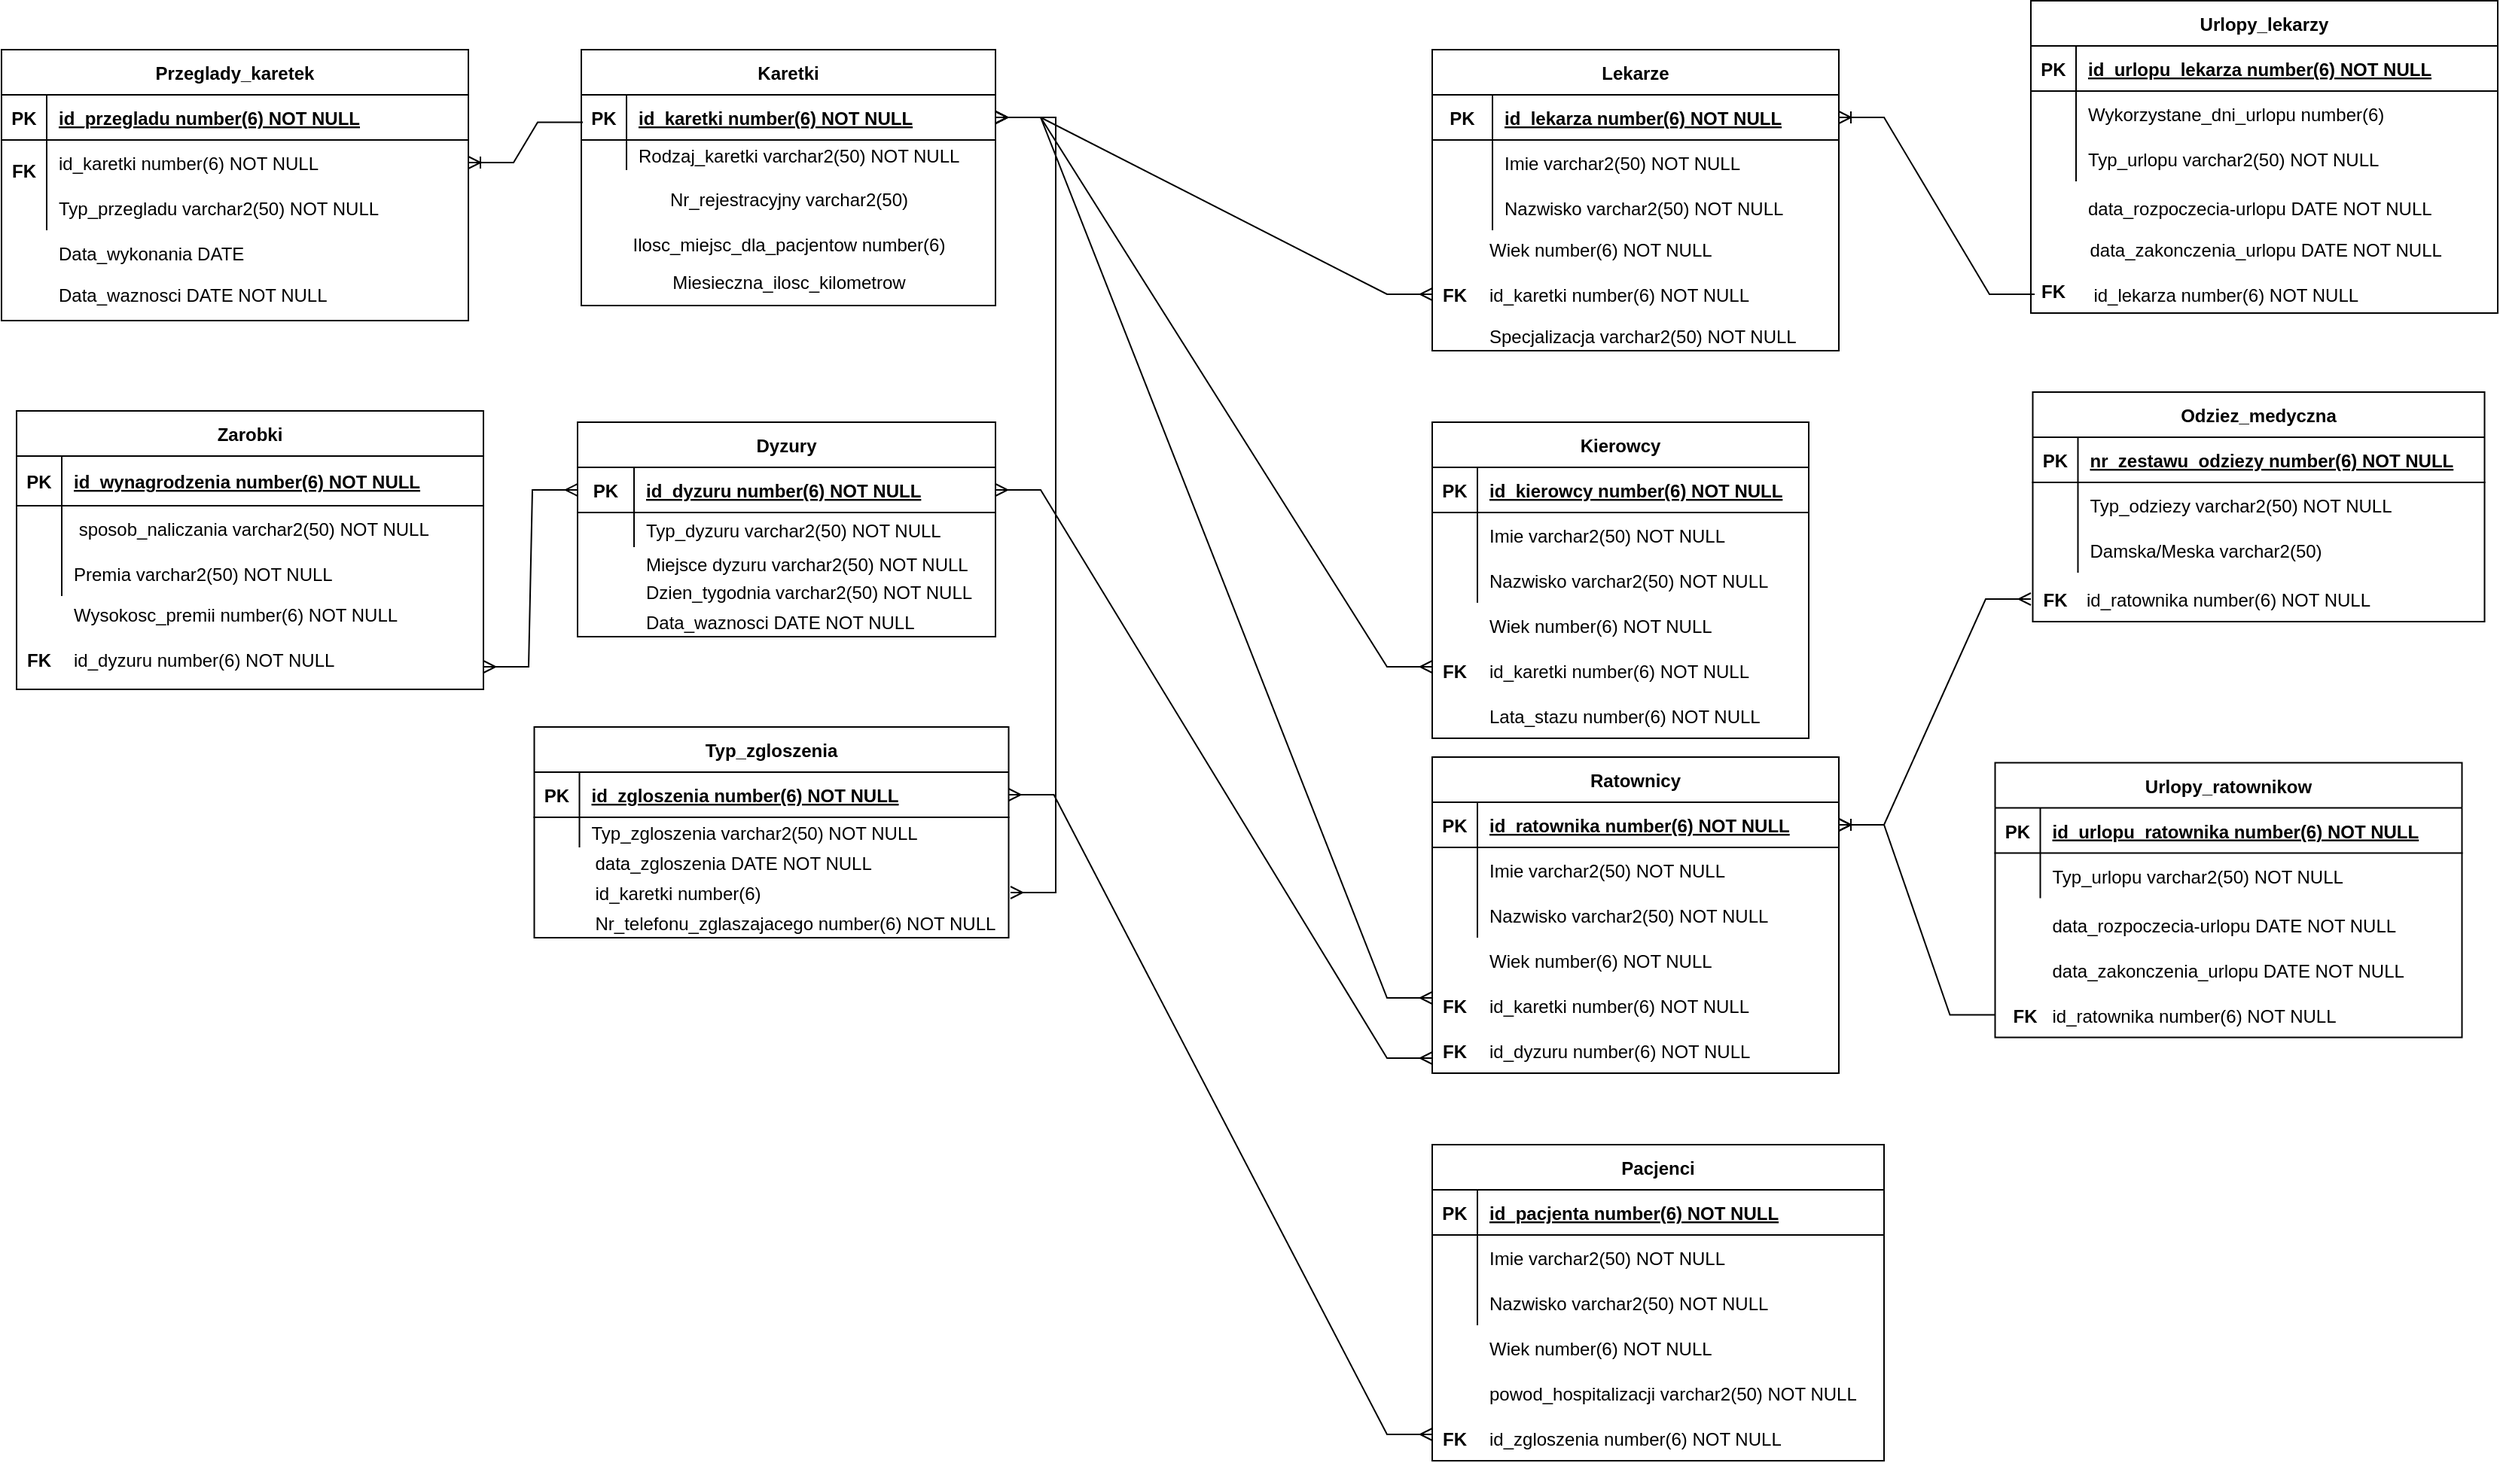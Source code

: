 <mxfile version="16.2.4" type="device"><diagram id="R2lEEEUBdFMjLlhIrx00" name="Page-1"><mxGraphModel dx="2676" dy="699" grid="1" gridSize="10" guides="1" tooltips="1" connect="1" arrows="1" fold="1" page="1" pageScale="1" pageWidth="850" pageHeight="1100" math="0" shadow="0" extFonts="Permanent Marker^https://fonts.googleapis.com/css?family=Permanent+Marker"><root><mxCell id="0"/><mxCell id="1" parent="0"/><mxCell id="C-vyLk0tnHw3VtMMgP7b-2" value="Lekarze" style="shape=table;startSize=30;container=1;collapsible=1;childLayout=tableLayout;fixedRows=1;rowLines=0;fontStyle=1;align=center;resizeLast=1;" parent="1" vertex="1"><mxGeometry x="140" y="40" width="270" height="200" as="geometry"/></mxCell><mxCell id="C-vyLk0tnHw3VtMMgP7b-3" value="" style="shape=partialRectangle;collapsible=0;dropTarget=0;pointerEvents=0;fillColor=none;points=[[0,0.5],[1,0.5]];portConstraint=eastwest;top=0;left=0;right=0;bottom=1;" parent="C-vyLk0tnHw3VtMMgP7b-2" vertex="1"><mxGeometry y="30" width="270" height="30" as="geometry"/></mxCell><mxCell id="C-vyLk0tnHw3VtMMgP7b-4" value="PK" style="shape=partialRectangle;overflow=hidden;connectable=0;fillColor=none;top=0;left=0;bottom=0;right=0;fontStyle=1;" parent="C-vyLk0tnHw3VtMMgP7b-3" vertex="1"><mxGeometry width="40" height="30" as="geometry"><mxRectangle width="40" height="30" as="alternateBounds"/></mxGeometry></mxCell><mxCell id="C-vyLk0tnHw3VtMMgP7b-5" value="id_lekarza number(6) NOT NULL" style="shape=partialRectangle;overflow=hidden;connectable=0;fillColor=none;top=0;left=0;bottom=0;right=0;align=left;spacingLeft=6;fontStyle=5;" parent="C-vyLk0tnHw3VtMMgP7b-3" vertex="1"><mxGeometry x="40" width="230" height="30" as="geometry"><mxRectangle width="230" height="30" as="alternateBounds"/></mxGeometry></mxCell><mxCell id="C-vyLk0tnHw3VtMMgP7b-6" value="" style="shape=partialRectangle;collapsible=0;dropTarget=0;pointerEvents=0;fillColor=none;points=[[0,0.5],[1,0.5]];portConstraint=eastwest;top=0;left=0;right=0;bottom=0;" parent="C-vyLk0tnHw3VtMMgP7b-2" vertex="1"><mxGeometry y="60" width="270" height="30" as="geometry"/></mxCell><mxCell id="C-vyLk0tnHw3VtMMgP7b-7" value="" style="shape=partialRectangle;overflow=hidden;connectable=0;fillColor=none;top=0;left=0;bottom=0;right=0;" parent="C-vyLk0tnHw3VtMMgP7b-6" vertex="1"><mxGeometry width="40" height="30" as="geometry"><mxRectangle width="40" height="30" as="alternateBounds"/></mxGeometry></mxCell><mxCell id="C-vyLk0tnHw3VtMMgP7b-8" value="Imie varchar2(50) NOT NULL" style="shape=partialRectangle;overflow=hidden;connectable=0;fillColor=none;top=0;left=0;bottom=0;right=0;align=left;spacingLeft=6;" parent="C-vyLk0tnHw3VtMMgP7b-6" vertex="1"><mxGeometry x="40" width="230" height="30" as="geometry"><mxRectangle width="230" height="30" as="alternateBounds"/></mxGeometry></mxCell><mxCell id="C-vyLk0tnHw3VtMMgP7b-9" value="" style="shape=partialRectangle;collapsible=0;dropTarget=0;pointerEvents=0;fillColor=none;points=[[0,0.5],[1,0.5]];portConstraint=eastwest;top=0;left=0;right=0;bottom=0;" parent="C-vyLk0tnHw3VtMMgP7b-2" vertex="1"><mxGeometry y="90" width="270" height="30" as="geometry"/></mxCell><mxCell id="C-vyLk0tnHw3VtMMgP7b-10" value="" style="shape=partialRectangle;overflow=hidden;connectable=0;fillColor=none;top=0;left=0;bottom=0;right=0;" parent="C-vyLk0tnHw3VtMMgP7b-9" vertex="1"><mxGeometry width="40" height="30" as="geometry"><mxRectangle width="40" height="30" as="alternateBounds"/></mxGeometry></mxCell><mxCell id="C-vyLk0tnHw3VtMMgP7b-11" value="Nazwisko varchar2(50) NOT NULL" style="shape=partialRectangle;overflow=hidden;connectable=0;fillColor=none;top=0;left=0;bottom=0;right=0;align=left;spacingLeft=6;" parent="C-vyLk0tnHw3VtMMgP7b-9" vertex="1"><mxGeometry x="40" width="230" height="30" as="geometry"><mxRectangle width="230" height="30" as="alternateBounds"/></mxGeometry></mxCell><mxCell id="C-vyLk0tnHw3VtMMgP7b-13" value="Kierowcy" style="shape=table;startSize=30;container=1;collapsible=1;childLayout=tableLayout;fixedRows=1;rowLines=0;fontStyle=1;align=center;resizeLast=1;" parent="1" vertex="1"><mxGeometry x="140" y="287.5" width="250" height="210" as="geometry"/></mxCell><mxCell id="C-vyLk0tnHw3VtMMgP7b-14" value="" style="shape=partialRectangle;collapsible=0;dropTarget=0;pointerEvents=0;fillColor=none;points=[[0,0.5],[1,0.5]];portConstraint=eastwest;top=0;left=0;right=0;bottom=1;" parent="C-vyLk0tnHw3VtMMgP7b-13" vertex="1"><mxGeometry y="30" width="250" height="30" as="geometry"/></mxCell><mxCell id="C-vyLk0tnHw3VtMMgP7b-15" value="PK" style="shape=partialRectangle;overflow=hidden;connectable=0;fillColor=none;top=0;left=0;bottom=0;right=0;fontStyle=1;" parent="C-vyLk0tnHw3VtMMgP7b-14" vertex="1"><mxGeometry width="30" height="30" as="geometry"><mxRectangle width="30" height="30" as="alternateBounds"/></mxGeometry></mxCell><mxCell id="C-vyLk0tnHw3VtMMgP7b-16" value="id_kierowcy number(6) NOT NULL" style="shape=partialRectangle;overflow=hidden;connectable=0;fillColor=none;top=0;left=0;bottom=0;right=0;align=left;spacingLeft=6;fontStyle=5;" parent="C-vyLk0tnHw3VtMMgP7b-14" vertex="1"><mxGeometry x="30" width="220" height="30" as="geometry"><mxRectangle width="220" height="30" as="alternateBounds"/></mxGeometry></mxCell><mxCell id="C-vyLk0tnHw3VtMMgP7b-17" value="" style="shape=partialRectangle;collapsible=0;dropTarget=0;pointerEvents=0;fillColor=none;points=[[0,0.5],[1,0.5]];portConstraint=eastwest;top=0;left=0;right=0;bottom=0;" parent="C-vyLk0tnHw3VtMMgP7b-13" vertex="1"><mxGeometry y="60" width="250" height="30" as="geometry"/></mxCell><mxCell id="C-vyLk0tnHw3VtMMgP7b-18" value="" style="shape=partialRectangle;overflow=hidden;connectable=0;fillColor=none;top=0;left=0;bottom=0;right=0;" parent="C-vyLk0tnHw3VtMMgP7b-17" vertex="1"><mxGeometry width="30" height="30" as="geometry"><mxRectangle width="30" height="30" as="alternateBounds"/></mxGeometry></mxCell><mxCell id="C-vyLk0tnHw3VtMMgP7b-19" value="Imie varchar2(50) NOT NULL" style="shape=partialRectangle;overflow=hidden;connectable=0;fillColor=none;top=0;left=0;bottom=0;right=0;align=left;spacingLeft=6;" parent="C-vyLk0tnHw3VtMMgP7b-17" vertex="1"><mxGeometry x="30" width="220" height="30" as="geometry"><mxRectangle width="220" height="30" as="alternateBounds"/></mxGeometry></mxCell><mxCell id="C-vyLk0tnHw3VtMMgP7b-20" value="" style="shape=partialRectangle;collapsible=0;dropTarget=0;pointerEvents=0;fillColor=none;points=[[0,0.5],[1,0.5]];portConstraint=eastwest;top=0;left=0;right=0;bottom=0;" parent="C-vyLk0tnHw3VtMMgP7b-13" vertex="1"><mxGeometry y="90" width="250" height="30" as="geometry"/></mxCell><mxCell id="C-vyLk0tnHw3VtMMgP7b-21" value="" style="shape=partialRectangle;overflow=hidden;connectable=0;fillColor=none;top=0;left=0;bottom=0;right=0;" parent="C-vyLk0tnHw3VtMMgP7b-20" vertex="1"><mxGeometry width="30" height="30" as="geometry"><mxRectangle width="30" height="30" as="alternateBounds"/></mxGeometry></mxCell><mxCell id="C-vyLk0tnHw3VtMMgP7b-22" value="Nazwisko varchar2(50) NOT NULL" style="shape=partialRectangle;overflow=hidden;connectable=0;fillColor=none;top=0;left=0;bottom=0;right=0;align=left;spacingLeft=6;" parent="C-vyLk0tnHw3VtMMgP7b-20" vertex="1"><mxGeometry x="30" width="220" height="30" as="geometry"><mxRectangle width="220" height="30" as="alternateBounds"/></mxGeometry></mxCell><mxCell id="C-vyLk0tnHw3VtMMgP7b-23" value="Karetki" style="shape=table;startSize=30;container=1;collapsible=1;childLayout=tableLayout;fixedRows=1;rowLines=0;fontStyle=1;align=center;resizeLast=1;" parent="1" vertex="1"><mxGeometry x="-425" y="40" width="275" height="170" as="geometry"/></mxCell><mxCell id="C-vyLk0tnHw3VtMMgP7b-24" value="" style="shape=partialRectangle;collapsible=0;dropTarget=0;pointerEvents=0;fillColor=none;points=[[0,0.5],[1,0.5]];portConstraint=eastwest;top=0;left=0;right=0;bottom=1;" parent="C-vyLk0tnHw3VtMMgP7b-23" vertex="1"><mxGeometry y="30" width="275" height="30" as="geometry"/></mxCell><mxCell id="C-vyLk0tnHw3VtMMgP7b-25" value="PK" style="shape=partialRectangle;overflow=hidden;connectable=0;fillColor=none;top=0;left=0;bottom=0;right=0;fontStyle=1;" parent="C-vyLk0tnHw3VtMMgP7b-24" vertex="1"><mxGeometry width="30" height="30" as="geometry"><mxRectangle width="30" height="30" as="alternateBounds"/></mxGeometry></mxCell><mxCell id="C-vyLk0tnHw3VtMMgP7b-26" value="id_karetki number(6) NOT NULL" style="shape=partialRectangle;overflow=hidden;connectable=0;fillColor=none;top=0;left=0;bottom=0;right=0;align=left;spacingLeft=6;fontStyle=5;" parent="C-vyLk0tnHw3VtMMgP7b-24" vertex="1"><mxGeometry x="30" width="245" height="30" as="geometry"><mxRectangle width="245" height="30" as="alternateBounds"/></mxGeometry></mxCell><mxCell id="C-vyLk0tnHw3VtMMgP7b-27" value="" style="shape=partialRectangle;collapsible=0;dropTarget=0;pointerEvents=0;fillColor=none;points=[[0,0.5],[1,0.5]];portConstraint=eastwest;top=0;left=0;right=0;bottom=0;" parent="C-vyLk0tnHw3VtMMgP7b-23" vertex="1"><mxGeometry y="60" width="275" height="20" as="geometry"/></mxCell><mxCell id="C-vyLk0tnHw3VtMMgP7b-28" value="" style="shape=partialRectangle;overflow=hidden;connectable=0;fillColor=none;top=0;left=0;bottom=0;right=0;" parent="C-vyLk0tnHw3VtMMgP7b-27" vertex="1"><mxGeometry width="30" height="20" as="geometry"><mxRectangle width="30" height="20" as="alternateBounds"/></mxGeometry></mxCell><mxCell id="C-vyLk0tnHw3VtMMgP7b-29" value="Rodzaj_karetki varchar2(50) NOT NULL" style="shape=partialRectangle;overflow=hidden;connectable=0;fillColor=none;top=0;left=0;bottom=0;right=0;align=left;spacingLeft=6;" parent="C-vyLk0tnHw3VtMMgP7b-27" vertex="1"><mxGeometry x="30" width="245" height="20" as="geometry"><mxRectangle width="245" height="20" as="alternateBounds"/></mxGeometry></mxCell><mxCell id="yH_rLB3N-MEhnnYQz2iZ-4" value="Nr_rejestracyjny varchar2(50)" style="text;html=1;strokeColor=none;fillColor=none;align=center;verticalAlign=middle;whiteSpace=wrap;rounded=0;" parent="1" vertex="1"><mxGeometry x="-412.5" y="125" width="250" height="30" as="geometry"/></mxCell><mxCell id="yH_rLB3N-MEhnnYQz2iZ-5" value="Ilosc_miejsc_dla_pacjentow number(6)" style="text;html=1;strokeColor=none;fillColor=none;align=center;verticalAlign=middle;whiteSpace=wrap;rounded=0;" parent="1" vertex="1"><mxGeometry x="-412.5" y="155" width="250" height="30" as="geometry"/></mxCell><mxCell id="yH_rLB3N-MEhnnYQz2iZ-6" value="Miesieczna_ilosc_kilometrow" style="text;html=1;strokeColor=none;fillColor=none;align=center;verticalAlign=middle;whiteSpace=wrap;rounded=0;" parent="1" vertex="1"><mxGeometry x="-412.5" y="180" width="250" height="30" as="geometry"/></mxCell><mxCell id="yH_rLB3N-MEhnnYQz2iZ-8" value="" style="shape=partialRectangle;collapsible=0;dropTarget=0;pointerEvents=0;fillColor=none;points=[[0,0.5],[1,0.5]];portConstraint=eastwest;top=0;left=0;right=0;bottom=0;" parent="1" vertex="1"><mxGeometry x="140" y="215" width="250" height="30" as="geometry"/></mxCell><mxCell id="yH_rLB3N-MEhnnYQz2iZ-9" value="" style="shape=partialRectangle;overflow=hidden;connectable=0;fillColor=none;top=0;left=0;bottom=0;right=0;" parent="yH_rLB3N-MEhnnYQz2iZ-8" vertex="1"><mxGeometry width="30" height="30" as="geometry"><mxRectangle width="30" height="30" as="alternateBounds"/></mxGeometry></mxCell><mxCell id="yH_rLB3N-MEhnnYQz2iZ-10" value="Specjalizacja varchar2(50) NOT NULL" style="shape=partialRectangle;overflow=hidden;connectable=0;fillColor=none;top=0;left=0;bottom=0;right=0;align=left;spacingLeft=6;" parent="yH_rLB3N-MEhnnYQz2iZ-8" vertex="1"><mxGeometry x="30" width="220" height="30" as="geometry"><mxRectangle width="220" height="30" as="alternateBounds"/></mxGeometry></mxCell><mxCell id="yH_rLB3N-MEhnnYQz2iZ-11" value="" style="shape=partialRectangle;collapsible=0;dropTarget=0;pointerEvents=0;fillColor=none;points=[[0,0.5],[1,0.5]];portConstraint=eastwest;top=0;left=0;right=0;bottom=0;" parent="1" vertex="1"><mxGeometry x="140" y="187.5" width="250" height="30" as="geometry"/></mxCell><mxCell id="yH_rLB3N-MEhnnYQz2iZ-12" value="" style="shape=partialRectangle;overflow=hidden;connectable=0;fillColor=none;top=0;left=0;bottom=0;right=0;" parent="yH_rLB3N-MEhnnYQz2iZ-11" vertex="1"><mxGeometry width="30" height="30" as="geometry"><mxRectangle width="30" height="30" as="alternateBounds"/></mxGeometry></mxCell><mxCell id="yH_rLB3N-MEhnnYQz2iZ-13" value="id_karetki number(6) NOT NULL" style="shape=partialRectangle;overflow=hidden;connectable=0;fillColor=none;top=0;left=0;bottom=0;right=0;align=left;spacingLeft=6;" parent="yH_rLB3N-MEhnnYQz2iZ-11" vertex="1"><mxGeometry x="30" width="220" height="30" as="geometry"><mxRectangle width="220" height="30" as="alternateBounds"/></mxGeometry></mxCell><mxCell id="yH_rLB3N-MEhnnYQz2iZ-14" value="" style="shape=partialRectangle;collapsible=0;dropTarget=0;pointerEvents=0;fillColor=none;points=[[0,0.5],[1,0.5]];portConstraint=eastwest;top=0;left=0;right=0;bottom=0;" parent="1" vertex="1"><mxGeometry x="140" y="157.5" width="250" height="30" as="geometry"/></mxCell><mxCell id="yH_rLB3N-MEhnnYQz2iZ-15" value="" style="shape=partialRectangle;overflow=hidden;connectable=0;fillColor=none;top=0;left=0;bottom=0;right=0;" parent="yH_rLB3N-MEhnnYQz2iZ-14" vertex="1"><mxGeometry width="30" height="30" as="geometry"><mxRectangle width="30" height="30" as="alternateBounds"/></mxGeometry></mxCell><mxCell id="yH_rLB3N-MEhnnYQz2iZ-16" value="Wiek number(6) NOT NULL" style="shape=partialRectangle;overflow=hidden;connectable=0;fillColor=none;top=0;left=0;bottom=0;right=0;align=left;spacingLeft=6;" parent="yH_rLB3N-MEhnnYQz2iZ-14" vertex="1"><mxGeometry x="30" width="220" height="30" as="geometry"><mxRectangle width="220" height="30" as="alternateBounds"/></mxGeometry></mxCell><mxCell id="yH_rLB3N-MEhnnYQz2iZ-20" value="" style="shape=partialRectangle;collapsible=0;dropTarget=0;pointerEvents=0;fillColor=none;points=[[0,0.5],[1,0.5]];portConstraint=eastwest;top=0;left=0;right=0;bottom=0;" parent="1" vertex="1"><mxGeometry x="-425" y="60" width="250" height="30" as="geometry"/></mxCell><mxCell id="yH_rLB3N-MEhnnYQz2iZ-21" value="" style="shape=partialRectangle;overflow=hidden;connectable=0;fillColor=none;top=0;left=0;bottom=0;right=0;" parent="yH_rLB3N-MEhnnYQz2iZ-20" vertex="1"><mxGeometry width="30" height="30" as="geometry"><mxRectangle width="30" height="30" as="alternateBounds"/></mxGeometry></mxCell><mxCell id="yH_rLB3N-MEhnnYQz2iZ-23" value="" style="shape=partialRectangle;collapsible=0;dropTarget=0;pointerEvents=0;fillColor=none;points=[[0,0.5],[1,0.5]];portConstraint=eastwest;top=0;left=0;right=0;bottom=0;" parent="1" vertex="1"><mxGeometry x="-425" y="90" width="250" height="30" as="geometry"/></mxCell><mxCell id="yH_rLB3N-MEhnnYQz2iZ-24" value="" style="shape=partialRectangle;overflow=hidden;connectable=0;fillColor=none;top=0;left=0;bottom=0;right=0;" parent="yH_rLB3N-MEhnnYQz2iZ-23" vertex="1"><mxGeometry width="30" height="30" as="geometry"><mxRectangle width="30" height="30" as="alternateBounds"/></mxGeometry></mxCell><mxCell id="yH_rLB3N-MEhnnYQz2iZ-26" value="" style="shape=partialRectangle;collapsible=0;dropTarget=0;pointerEvents=0;fillColor=none;points=[[0,0.5],[1,0.5]];portConstraint=eastwest;top=0;left=0;right=0;bottom=0;" parent="1" vertex="1"><mxGeometry x="-425" y="120" width="250" height="30" as="geometry"/></mxCell><mxCell id="yH_rLB3N-MEhnnYQz2iZ-27" value="" style="shape=partialRectangle;overflow=hidden;connectable=0;fillColor=none;top=0;left=0;bottom=0;right=0;" parent="yH_rLB3N-MEhnnYQz2iZ-26" vertex="1"><mxGeometry width="30" height="30" as="geometry"><mxRectangle width="30" height="30" as="alternateBounds"/></mxGeometry></mxCell><mxCell id="yH_rLB3N-MEhnnYQz2iZ-22" value="Wiek number(6) NOT NULL" style="shape=partialRectangle;overflow=hidden;connectable=0;fillColor=none;top=0;left=0;bottom=0;right=0;align=left;spacingLeft=6;" parent="1" vertex="1"><mxGeometry x="170" y="407.5" width="220" height="30" as="geometry"><mxRectangle width="220" height="30" as="alternateBounds"/></mxGeometry></mxCell><mxCell id="yH_rLB3N-MEhnnYQz2iZ-25" value="id_karetki number(6) NOT NULL" style="shape=partialRectangle;overflow=hidden;connectable=0;fillColor=none;top=0;left=0;bottom=0;right=0;align=left;spacingLeft=6;" parent="1" vertex="1"><mxGeometry x="170" y="437.5" width="220" height="30" as="geometry"><mxRectangle width="220" height="30" as="alternateBounds"/></mxGeometry></mxCell><mxCell id="yH_rLB3N-MEhnnYQz2iZ-28" value="Lata_stazu number(6) NOT NULL" style="shape=partialRectangle;overflow=hidden;connectable=0;fillColor=none;top=0;left=0;bottom=0;right=0;align=left;spacingLeft=6;" parent="1" vertex="1"><mxGeometry x="170" y="467.5" width="220" height="30" as="geometry"><mxRectangle width="220" height="30" as="alternateBounds"/></mxGeometry></mxCell><mxCell id="yH_rLB3N-MEhnnYQz2iZ-30" value="Ratownicy" style="shape=table;startSize=30;container=1;collapsible=1;childLayout=tableLayout;fixedRows=1;rowLines=0;fontStyle=1;align=center;resizeLast=1;" parent="1" vertex="1"><mxGeometry x="140" y="510" width="270" height="210" as="geometry"/></mxCell><mxCell id="yH_rLB3N-MEhnnYQz2iZ-31" value="" style="shape=partialRectangle;collapsible=0;dropTarget=0;pointerEvents=0;fillColor=none;points=[[0,0.5],[1,0.5]];portConstraint=eastwest;top=0;left=0;right=0;bottom=1;" parent="yH_rLB3N-MEhnnYQz2iZ-30" vertex="1"><mxGeometry y="30" width="270" height="30" as="geometry"/></mxCell><mxCell id="yH_rLB3N-MEhnnYQz2iZ-32" value="PK" style="shape=partialRectangle;overflow=hidden;connectable=0;fillColor=none;top=0;left=0;bottom=0;right=0;fontStyle=1;" parent="yH_rLB3N-MEhnnYQz2iZ-31" vertex="1"><mxGeometry width="30" height="30" as="geometry"><mxRectangle width="30" height="30" as="alternateBounds"/></mxGeometry></mxCell><mxCell id="yH_rLB3N-MEhnnYQz2iZ-33" value="id_ratownika number(6) NOT NULL" style="shape=partialRectangle;overflow=hidden;connectable=0;fillColor=none;top=0;left=0;bottom=0;right=0;align=left;spacingLeft=6;fontStyle=5;" parent="yH_rLB3N-MEhnnYQz2iZ-31" vertex="1"><mxGeometry x="30" width="240" height="30" as="geometry"><mxRectangle width="240" height="30" as="alternateBounds"/></mxGeometry></mxCell><mxCell id="yH_rLB3N-MEhnnYQz2iZ-34" value="" style="shape=partialRectangle;collapsible=0;dropTarget=0;pointerEvents=0;fillColor=none;points=[[0,0.5],[1,0.5]];portConstraint=eastwest;top=0;left=0;right=0;bottom=0;" parent="yH_rLB3N-MEhnnYQz2iZ-30" vertex="1"><mxGeometry y="60" width="270" height="30" as="geometry"/></mxCell><mxCell id="yH_rLB3N-MEhnnYQz2iZ-35" value="" style="shape=partialRectangle;overflow=hidden;connectable=0;fillColor=none;top=0;left=0;bottom=0;right=0;" parent="yH_rLB3N-MEhnnYQz2iZ-34" vertex="1"><mxGeometry width="30" height="30" as="geometry"><mxRectangle width="30" height="30" as="alternateBounds"/></mxGeometry></mxCell><mxCell id="yH_rLB3N-MEhnnYQz2iZ-36" value="Imie varchar2(50) NOT NULL" style="shape=partialRectangle;overflow=hidden;connectable=0;fillColor=none;top=0;left=0;bottom=0;right=0;align=left;spacingLeft=6;" parent="yH_rLB3N-MEhnnYQz2iZ-34" vertex="1"><mxGeometry x="30" width="240" height="30" as="geometry"><mxRectangle width="240" height="30" as="alternateBounds"/></mxGeometry></mxCell><mxCell id="yH_rLB3N-MEhnnYQz2iZ-37" value="" style="shape=partialRectangle;collapsible=0;dropTarget=0;pointerEvents=0;fillColor=none;points=[[0,0.5],[1,0.5]];portConstraint=eastwest;top=0;left=0;right=0;bottom=0;" parent="yH_rLB3N-MEhnnYQz2iZ-30" vertex="1"><mxGeometry y="90" width="270" height="30" as="geometry"/></mxCell><mxCell id="yH_rLB3N-MEhnnYQz2iZ-38" value="" style="shape=partialRectangle;overflow=hidden;connectable=0;fillColor=none;top=0;left=0;bottom=0;right=0;" parent="yH_rLB3N-MEhnnYQz2iZ-37" vertex="1"><mxGeometry width="30" height="30" as="geometry"><mxRectangle width="30" height="30" as="alternateBounds"/></mxGeometry></mxCell><mxCell id="yH_rLB3N-MEhnnYQz2iZ-39" value="Nazwisko varchar2(50) NOT NULL" style="shape=partialRectangle;overflow=hidden;connectable=0;fillColor=none;top=0;left=0;bottom=0;right=0;align=left;spacingLeft=6;" parent="yH_rLB3N-MEhnnYQz2iZ-37" vertex="1"><mxGeometry x="30" width="240" height="30" as="geometry"><mxRectangle width="240" height="30" as="alternateBounds"/></mxGeometry></mxCell><mxCell id="yH_rLB3N-MEhnnYQz2iZ-40" value="Wiek number(6) NOT NULL" style="shape=partialRectangle;overflow=hidden;connectable=0;fillColor=none;top=0;left=0;bottom=0;right=0;align=left;spacingLeft=6;" parent="1" vertex="1"><mxGeometry x="170" y="630" width="220" height="30" as="geometry"><mxRectangle width="220" height="30" as="alternateBounds"/></mxGeometry></mxCell><mxCell id="yH_rLB3N-MEhnnYQz2iZ-41" value="id_karetki number(6) NOT NULL" style="shape=partialRectangle;overflow=hidden;connectable=0;fillColor=none;top=0;left=0;bottom=0;right=0;align=left;spacingLeft=6;" parent="1" vertex="1"><mxGeometry x="170" y="660" width="220" height="30" as="geometry"><mxRectangle width="220" height="30" as="alternateBounds"/></mxGeometry></mxCell><mxCell id="yH_rLB3N-MEhnnYQz2iZ-42" value="id_dyzuru number(6) NOT NULL" style="shape=partialRectangle;overflow=hidden;connectable=0;fillColor=none;top=0;left=0;bottom=0;right=0;align=left;spacingLeft=6;" parent="1" vertex="1"><mxGeometry x="170" y="690" width="220" height="30" as="geometry"><mxRectangle width="220" height="30" as="alternateBounds"/></mxGeometry></mxCell><mxCell id="yH_rLB3N-MEhnnYQz2iZ-46" value="Dyzury" style="shape=table;startSize=30;container=1;collapsible=1;childLayout=tableLayout;fixedRows=1;rowLines=0;fontStyle=1;align=center;resizeLast=1;" parent="1" vertex="1"><mxGeometry x="-427.5" y="287.5" width="277.5" height="142.5" as="geometry"/></mxCell><mxCell id="yH_rLB3N-MEhnnYQz2iZ-47" value="" style="shape=partialRectangle;collapsible=0;dropTarget=0;pointerEvents=0;fillColor=none;points=[[0,0.5],[1,0.5]];portConstraint=eastwest;top=0;left=0;right=0;bottom=1;" parent="yH_rLB3N-MEhnnYQz2iZ-46" vertex="1"><mxGeometry y="30" width="277.5" height="30" as="geometry"/></mxCell><mxCell id="yH_rLB3N-MEhnnYQz2iZ-48" value="PK" style="shape=partialRectangle;overflow=hidden;connectable=0;fillColor=none;top=0;left=0;bottom=0;right=0;fontStyle=1;" parent="yH_rLB3N-MEhnnYQz2iZ-47" vertex="1"><mxGeometry width="37.5" height="30" as="geometry"><mxRectangle width="37.5" height="30" as="alternateBounds"/></mxGeometry></mxCell><mxCell id="yH_rLB3N-MEhnnYQz2iZ-49" value="id_dyzuru number(6) NOT NULL" style="shape=partialRectangle;overflow=hidden;connectable=0;fillColor=none;top=0;left=0;bottom=0;right=0;align=left;spacingLeft=6;fontStyle=5;" parent="yH_rLB3N-MEhnnYQz2iZ-47" vertex="1"><mxGeometry x="37.5" width="240" height="30" as="geometry"><mxRectangle width="240" height="30" as="alternateBounds"/></mxGeometry></mxCell><mxCell id="yH_rLB3N-MEhnnYQz2iZ-50" value="" style="shape=partialRectangle;collapsible=0;dropTarget=0;pointerEvents=0;fillColor=none;points=[[0,0.5],[1,0.5]];portConstraint=eastwest;top=0;left=0;right=0;bottom=0;" parent="yH_rLB3N-MEhnnYQz2iZ-46" vertex="1"><mxGeometry y="60" width="277.5" height="23" as="geometry"/></mxCell><mxCell id="yH_rLB3N-MEhnnYQz2iZ-51" value="" style="shape=partialRectangle;overflow=hidden;connectable=0;fillColor=none;top=0;left=0;bottom=0;right=0;" parent="yH_rLB3N-MEhnnYQz2iZ-50" vertex="1"><mxGeometry width="37.5" height="23" as="geometry"><mxRectangle width="37.5" height="23" as="alternateBounds"/></mxGeometry></mxCell><mxCell id="yH_rLB3N-MEhnnYQz2iZ-52" value="Typ_dyzuru varchar2(50) NOT NULL" style="shape=partialRectangle;overflow=hidden;connectable=0;fillColor=none;top=0;left=0;bottom=0;right=0;align=left;spacingLeft=6;" parent="yH_rLB3N-MEhnnYQz2iZ-50" vertex="1"><mxGeometry x="37.5" width="240" height="23" as="geometry"><mxRectangle width="240" height="23" as="alternateBounds"/></mxGeometry></mxCell><mxCell id="yH_rLB3N-MEhnnYQz2iZ-60" value="Miejsce dyzuru varchar2(50) NOT NULL" style="shape=partialRectangle;overflow=hidden;connectable=0;fillColor=none;top=0;left=0;bottom=0;right=0;align=left;spacingLeft=6;" parent="1" vertex="1"><mxGeometry x="-390" y="372.5" width="230" height="17.5" as="geometry"><mxRectangle width="220" height="20" as="alternateBounds"/></mxGeometry></mxCell><mxCell id="yH_rLB3N-MEhnnYQz2iZ-61" value="Dzien_tygodnia varchar2(50) NOT NULL" style="shape=partialRectangle;overflow=hidden;connectable=0;fillColor=none;top=0;left=0;bottom=0;right=0;align=left;spacingLeft=6;" parent="1" vertex="1"><mxGeometry x="-390" y="390" width="230" height="20" as="geometry"><mxRectangle width="220" height="20" as="alternateBounds"/></mxGeometry></mxCell><mxCell id="yH_rLB3N-MEhnnYQz2iZ-62" value="Data_waznosci DATE NOT NULL" style="shape=partialRectangle;overflow=hidden;connectable=0;fillColor=none;top=0;left=0;bottom=0;right=0;align=left;spacingLeft=6;" parent="1" vertex="1"><mxGeometry x="-390" y="410" width="230" height="20" as="geometry"><mxRectangle width="220" height="20" as="alternateBounds"/></mxGeometry></mxCell><mxCell id="mgtJljpPvR-GARJeUNzu-2" value="Typ_zgloszenia" style="shape=table;startSize=30;container=1;collapsible=1;childLayout=tableLayout;fixedRows=1;rowLines=0;fontStyle=1;align=center;resizeLast=1;" parent="1" vertex="1"><mxGeometry x="-456.25" y="490" width="315" height="140" as="geometry"/></mxCell><mxCell id="mgtJljpPvR-GARJeUNzu-3" value="" style="shape=partialRectangle;collapsible=0;dropTarget=0;pointerEvents=0;fillColor=none;points=[[0,0.5],[1,0.5]];portConstraint=eastwest;top=0;left=0;right=0;bottom=1;" parent="mgtJljpPvR-GARJeUNzu-2" vertex="1"><mxGeometry y="30" width="315" height="30" as="geometry"/></mxCell><mxCell id="mgtJljpPvR-GARJeUNzu-4" value="PK" style="shape=partialRectangle;overflow=hidden;connectable=0;fillColor=none;top=0;left=0;bottom=0;right=0;fontStyle=1;" parent="mgtJljpPvR-GARJeUNzu-3" vertex="1"><mxGeometry width="30" height="30" as="geometry"><mxRectangle width="30" height="30" as="alternateBounds"/></mxGeometry></mxCell><mxCell id="mgtJljpPvR-GARJeUNzu-5" value="id_zgloszenia number(6) NOT NULL" style="shape=partialRectangle;overflow=hidden;connectable=0;fillColor=none;top=0;left=0;bottom=0;right=0;align=left;spacingLeft=6;fontStyle=5;" parent="mgtJljpPvR-GARJeUNzu-3" vertex="1"><mxGeometry x="30" width="285" height="30" as="geometry"><mxRectangle width="285" height="30" as="alternateBounds"/></mxGeometry></mxCell><mxCell id="mgtJljpPvR-GARJeUNzu-6" value="" style="shape=partialRectangle;collapsible=0;dropTarget=0;pointerEvents=0;fillColor=none;points=[[0,0.5],[1,0.5]];portConstraint=eastwest;top=0;left=0;right=0;bottom=0;" parent="mgtJljpPvR-GARJeUNzu-2" vertex="1"><mxGeometry y="60" width="315" height="20" as="geometry"/></mxCell><mxCell id="mgtJljpPvR-GARJeUNzu-7" value="" style="shape=partialRectangle;overflow=hidden;connectable=0;fillColor=none;top=0;left=0;bottom=0;right=0;" parent="mgtJljpPvR-GARJeUNzu-6" vertex="1"><mxGeometry width="30" height="20" as="geometry"><mxRectangle width="30" height="20" as="alternateBounds"/></mxGeometry></mxCell><mxCell id="mgtJljpPvR-GARJeUNzu-8" value="Typ_zgloszenia varchar2(50) NOT NULL" style="shape=partialRectangle;overflow=hidden;connectable=0;fillColor=none;top=0;left=0;bottom=0;right=0;align=left;spacingLeft=6;" parent="mgtJljpPvR-GARJeUNzu-6" vertex="1"><mxGeometry x="30" width="285" height="20" as="geometry"><mxRectangle width="285" height="20" as="alternateBounds"/></mxGeometry></mxCell><mxCell id="mgtJljpPvR-GARJeUNzu-9" value="data_zgloszenia DATE NOT NULL" style="shape=partialRectangle;overflow=hidden;connectable=0;fillColor=none;top=0;left=0;bottom=0;right=0;align=left;spacingLeft=6;" parent="1" vertex="1"><mxGeometry x="-423.75" y="570" width="305" height="20" as="geometry"><mxRectangle width="220" height="20" as="alternateBounds"/></mxGeometry></mxCell><mxCell id="mgtJljpPvR-GARJeUNzu-12" value="id_karetki number(6)" style="shape=partialRectangle;overflow=hidden;connectable=0;fillColor=none;top=0;left=0;bottom=0;right=0;align=left;spacingLeft=6;" parent="1" vertex="1"><mxGeometry x="-423.75" y="590" width="305" height="20" as="geometry"><mxRectangle width="220" height="20" as="alternateBounds"/></mxGeometry></mxCell><mxCell id="mgtJljpPvR-GARJeUNzu-13" value="Nr_telefonu_zglaszajacego number(6) NOT NULL" style="shape=partialRectangle;overflow=hidden;connectable=0;fillColor=none;top=0;left=0;bottom=0;right=0;align=left;spacingLeft=6;" parent="1" vertex="1"><mxGeometry x="-423.75" y="610" width="305" height="20" as="geometry"><mxRectangle width="220" height="20" as="alternateBounds"/></mxGeometry></mxCell><mxCell id="mgtJljpPvR-GARJeUNzu-14" value="Pacjenci" style="shape=table;startSize=30;container=1;collapsible=1;childLayout=tableLayout;fixedRows=1;rowLines=0;fontStyle=1;align=center;resizeLast=1;" parent="1" vertex="1"><mxGeometry x="140" y="767.5" width="300" height="210" as="geometry"/></mxCell><mxCell id="mgtJljpPvR-GARJeUNzu-15" value="" style="shape=partialRectangle;collapsible=0;dropTarget=0;pointerEvents=0;fillColor=none;points=[[0,0.5],[1,0.5]];portConstraint=eastwest;top=0;left=0;right=0;bottom=1;" parent="mgtJljpPvR-GARJeUNzu-14" vertex="1"><mxGeometry y="30" width="300" height="30" as="geometry"/></mxCell><mxCell id="mgtJljpPvR-GARJeUNzu-16" value="PK" style="shape=partialRectangle;overflow=hidden;connectable=0;fillColor=none;top=0;left=0;bottom=0;right=0;fontStyle=1;" parent="mgtJljpPvR-GARJeUNzu-15" vertex="1"><mxGeometry width="30" height="30" as="geometry"><mxRectangle width="30" height="30" as="alternateBounds"/></mxGeometry></mxCell><mxCell id="mgtJljpPvR-GARJeUNzu-17" value="id_pacjenta number(6) NOT NULL" style="shape=partialRectangle;overflow=hidden;connectable=0;fillColor=none;top=0;left=0;bottom=0;right=0;align=left;spacingLeft=6;fontStyle=5;" parent="mgtJljpPvR-GARJeUNzu-15" vertex="1"><mxGeometry x="30" width="270" height="30" as="geometry"><mxRectangle width="270" height="30" as="alternateBounds"/></mxGeometry></mxCell><mxCell id="mgtJljpPvR-GARJeUNzu-18" value="" style="shape=partialRectangle;collapsible=0;dropTarget=0;pointerEvents=0;fillColor=none;points=[[0,0.5],[1,0.5]];portConstraint=eastwest;top=0;left=0;right=0;bottom=0;" parent="mgtJljpPvR-GARJeUNzu-14" vertex="1"><mxGeometry y="60" width="300" height="30" as="geometry"/></mxCell><mxCell id="mgtJljpPvR-GARJeUNzu-19" value="" style="shape=partialRectangle;overflow=hidden;connectable=0;fillColor=none;top=0;left=0;bottom=0;right=0;" parent="mgtJljpPvR-GARJeUNzu-18" vertex="1"><mxGeometry width="30" height="30" as="geometry"><mxRectangle width="30" height="30" as="alternateBounds"/></mxGeometry></mxCell><mxCell id="mgtJljpPvR-GARJeUNzu-20" value="Imie varchar2(50) NOT NULL" style="shape=partialRectangle;overflow=hidden;connectable=0;fillColor=none;top=0;left=0;bottom=0;right=0;align=left;spacingLeft=6;" parent="mgtJljpPvR-GARJeUNzu-18" vertex="1"><mxGeometry x="30" width="270" height="30" as="geometry"><mxRectangle width="270" height="30" as="alternateBounds"/></mxGeometry></mxCell><mxCell id="mgtJljpPvR-GARJeUNzu-21" value="" style="shape=partialRectangle;collapsible=0;dropTarget=0;pointerEvents=0;fillColor=none;points=[[0,0.5],[1,0.5]];portConstraint=eastwest;top=0;left=0;right=0;bottom=0;" parent="mgtJljpPvR-GARJeUNzu-14" vertex="1"><mxGeometry y="90" width="300" height="30" as="geometry"/></mxCell><mxCell id="mgtJljpPvR-GARJeUNzu-22" value="" style="shape=partialRectangle;overflow=hidden;connectable=0;fillColor=none;top=0;left=0;bottom=0;right=0;" parent="mgtJljpPvR-GARJeUNzu-21" vertex="1"><mxGeometry width="30" height="30" as="geometry"><mxRectangle width="30" height="30" as="alternateBounds"/></mxGeometry></mxCell><mxCell id="mgtJljpPvR-GARJeUNzu-23" value="Nazwisko varchar2(50) NOT NULL" style="shape=partialRectangle;overflow=hidden;connectable=0;fillColor=none;top=0;left=0;bottom=0;right=0;align=left;spacingLeft=6;" parent="mgtJljpPvR-GARJeUNzu-21" vertex="1"><mxGeometry x="30" width="270" height="30" as="geometry"><mxRectangle width="270" height="30" as="alternateBounds"/></mxGeometry></mxCell><mxCell id="mgtJljpPvR-GARJeUNzu-24" value="Wiek number(6) NOT NULL" style="shape=partialRectangle;overflow=hidden;connectable=0;fillColor=none;top=0;left=0;bottom=0;right=0;align=left;spacingLeft=6;" parent="1" vertex="1"><mxGeometry x="170" y="887.5" width="220" height="30" as="geometry"><mxRectangle width="220" height="30" as="alternateBounds"/></mxGeometry></mxCell><mxCell id="mgtJljpPvR-GARJeUNzu-25" value="powod_hospitalizacji varchar2(50) NOT NULL" style="shape=partialRectangle;overflow=hidden;connectable=0;fillColor=none;top=0;left=0;bottom=0;right=0;align=left;spacingLeft=6;" parent="1" vertex="1"><mxGeometry x="170" y="917.5" width="260" height="30" as="geometry"><mxRectangle width="220" height="30" as="alternateBounds"/></mxGeometry></mxCell><mxCell id="mgtJljpPvR-GARJeUNzu-26" value="id_zgloszenia number(6) NOT NULL" style="shape=partialRectangle;overflow=hidden;connectable=0;fillColor=none;top=0;left=0;bottom=0;right=0;align=left;spacingLeft=6;" parent="1" vertex="1"><mxGeometry x="170" y="947.5" width="220" height="30" as="geometry"><mxRectangle width="220" height="30" as="alternateBounds"/></mxGeometry></mxCell><mxCell id="mgtJljpPvR-GARJeUNzu-44" value="Urlopy_lekarzy" style="shape=table;startSize=30;container=1;collapsible=1;childLayout=tableLayout;fixedRows=1;rowLines=0;fontStyle=1;align=center;resizeLast=1;" parent="1" vertex="1"><mxGeometry x="537.5" y="7.5" width="310" height="207.5" as="geometry"/></mxCell><mxCell id="mgtJljpPvR-GARJeUNzu-45" value="" style="shape=partialRectangle;collapsible=0;dropTarget=0;pointerEvents=0;fillColor=none;points=[[0,0.5],[1,0.5]];portConstraint=eastwest;top=0;left=0;right=0;bottom=1;" parent="mgtJljpPvR-GARJeUNzu-44" vertex="1"><mxGeometry y="30" width="310" height="30" as="geometry"/></mxCell><mxCell id="mgtJljpPvR-GARJeUNzu-46" value="PK" style="shape=partialRectangle;overflow=hidden;connectable=0;fillColor=none;top=0;left=0;bottom=0;right=0;fontStyle=1;" parent="mgtJljpPvR-GARJeUNzu-45" vertex="1"><mxGeometry width="30" height="30" as="geometry"><mxRectangle width="30" height="30" as="alternateBounds"/></mxGeometry></mxCell><mxCell id="mgtJljpPvR-GARJeUNzu-47" value="id_urlopu_lekarza number(6) NOT NULL" style="shape=partialRectangle;overflow=hidden;connectable=0;fillColor=none;top=0;left=0;bottom=0;right=0;align=left;spacingLeft=6;fontStyle=5;" parent="mgtJljpPvR-GARJeUNzu-45" vertex="1"><mxGeometry x="30" width="280" height="30" as="geometry"><mxRectangle width="280" height="30" as="alternateBounds"/></mxGeometry></mxCell><mxCell id="mgtJljpPvR-GARJeUNzu-48" value="" style="shape=partialRectangle;collapsible=0;dropTarget=0;pointerEvents=0;fillColor=none;points=[[0,0.5],[1,0.5]];portConstraint=eastwest;top=0;left=0;right=0;bottom=0;" parent="mgtJljpPvR-GARJeUNzu-44" vertex="1"><mxGeometry y="60" width="310" height="30" as="geometry"/></mxCell><mxCell id="mgtJljpPvR-GARJeUNzu-49" value="" style="shape=partialRectangle;overflow=hidden;connectable=0;fillColor=none;top=0;left=0;bottom=0;right=0;" parent="mgtJljpPvR-GARJeUNzu-48" vertex="1"><mxGeometry width="30" height="30" as="geometry"><mxRectangle width="30" height="30" as="alternateBounds"/></mxGeometry></mxCell><mxCell id="mgtJljpPvR-GARJeUNzu-50" value="Wykorzystane_dni_urlopu number(6)" style="shape=partialRectangle;overflow=hidden;connectable=0;fillColor=none;top=0;left=0;bottom=0;right=0;align=left;spacingLeft=6;" parent="mgtJljpPvR-GARJeUNzu-48" vertex="1"><mxGeometry x="30" width="280" height="30" as="geometry"><mxRectangle width="280" height="30" as="alternateBounds"/></mxGeometry></mxCell><mxCell id="mgtJljpPvR-GARJeUNzu-51" value="" style="shape=partialRectangle;collapsible=0;dropTarget=0;pointerEvents=0;fillColor=none;points=[[0,0.5],[1,0.5]];portConstraint=eastwest;top=0;left=0;right=0;bottom=0;" parent="mgtJljpPvR-GARJeUNzu-44" vertex="1"><mxGeometry y="90" width="310" height="30" as="geometry"/></mxCell><mxCell id="mgtJljpPvR-GARJeUNzu-52" value="" style="shape=partialRectangle;overflow=hidden;connectable=0;fillColor=none;top=0;left=0;bottom=0;right=0;" parent="mgtJljpPvR-GARJeUNzu-51" vertex="1"><mxGeometry width="30" height="30" as="geometry"><mxRectangle width="30" height="30" as="alternateBounds"/></mxGeometry></mxCell><mxCell id="mgtJljpPvR-GARJeUNzu-53" value="Typ_urlopu varchar2(50) NOT NULL" style="shape=partialRectangle;overflow=hidden;connectable=0;fillColor=none;top=0;left=0;bottom=0;right=0;align=left;spacingLeft=6;" parent="mgtJljpPvR-GARJeUNzu-51" vertex="1"><mxGeometry x="30" width="280" height="30" as="geometry"><mxRectangle width="280" height="30" as="alternateBounds"/></mxGeometry></mxCell><mxCell id="mgtJljpPvR-GARJeUNzu-54" value="data_rozpoczecia-urlopu DATE NOT NULL" style="shape=partialRectangle;overflow=hidden;connectable=0;fillColor=none;top=0;left=0;bottom=0;right=0;align=left;spacingLeft=6;" parent="1" vertex="1"><mxGeometry x="567.5" y="130" width="260" height="30" as="geometry"><mxRectangle width="220" height="30" as="alternateBounds"/></mxGeometry></mxCell><mxCell id="mgtJljpPvR-GARJeUNzu-55" value="data_zakonczenia_urlopu DATE NOT NULL" style="shape=partialRectangle;overflow=hidden;connectable=0;fillColor=none;top=0;left=0;bottom=0;right=0;align=left;spacingLeft=6;" parent="1" vertex="1"><mxGeometry x="568.75" y="157.5" width="260" height="30" as="geometry"><mxRectangle width="220" height="30" as="alternateBounds"/></mxGeometry></mxCell><mxCell id="mgtJljpPvR-GARJeUNzu-67" value="Urlopy_ratownikow" style="shape=table;startSize=30;container=1;collapsible=1;childLayout=tableLayout;fixedRows=1;rowLines=0;fontStyle=1;align=center;resizeLast=1;" parent="1" vertex="1"><mxGeometry x="513.75" y="513.75" width="310" height="182.5" as="geometry"/></mxCell><mxCell id="mgtJljpPvR-GARJeUNzu-68" value="" style="shape=partialRectangle;collapsible=0;dropTarget=0;pointerEvents=0;fillColor=none;points=[[0,0.5],[1,0.5]];portConstraint=eastwest;top=0;left=0;right=0;bottom=1;" parent="mgtJljpPvR-GARJeUNzu-67" vertex="1"><mxGeometry y="30" width="310" height="30" as="geometry"/></mxCell><mxCell id="mgtJljpPvR-GARJeUNzu-69" value="PK" style="shape=partialRectangle;overflow=hidden;connectable=0;fillColor=none;top=0;left=0;bottom=0;right=0;fontStyle=1;" parent="mgtJljpPvR-GARJeUNzu-68" vertex="1"><mxGeometry width="30" height="30" as="geometry"><mxRectangle width="30" height="30" as="alternateBounds"/></mxGeometry></mxCell><mxCell id="mgtJljpPvR-GARJeUNzu-70" value="id_urlopu_ratownika number(6) NOT NULL" style="shape=partialRectangle;overflow=hidden;connectable=0;fillColor=none;top=0;left=0;bottom=0;right=0;align=left;spacingLeft=6;fontStyle=5;" parent="mgtJljpPvR-GARJeUNzu-68" vertex="1"><mxGeometry x="30" width="280" height="30" as="geometry"><mxRectangle width="280" height="30" as="alternateBounds"/></mxGeometry></mxCell><mxCell id="mgtJljpPvR-GARJeUNzu-74" value="" style="shape=partialRectangle;collapsible=0;dropTarget=0;pointerEvents=0;fillColor=none;points=[[0,0.5],[1,0.5]];portConstraint=eastwest;top=0;left=0;right=0;bottom=0;" parent="mgtJljpPvR-GARJeUNzu-67" vertex="1"><mxGeometry y="60" width="310" height="30" as="geometry"/></mxCell><mxCell id="mgtJljpPvR-GARJeUNzu-75" value="" style="shape=partialRectangle;overflow=hidden;connectable=0;fillColor=none;top=0;left=0;bottom=0;right=0;" parent="mgtJljpPvR-GARJeUNzu-74" vertex="1"><mxGeometry width="30" height="30" as="geometry"><mxRectangle width="30" height="30" as="alternateBounds"/></mxGeometry></mxCell><mxCell id="mgtJljpPvR-GARJeUNzu-76" value="Typ_urlopu varchar2(50) NOT NULL" style="shape=partialRectangle;overflow=hidden;connectable=0;fillColor=none;top=0;left=0;bottom=0;right=0;align=left;spacingLeft=6;" parent="mgtJljpPvR-GARJeUNzu-74" vertex="1"><mxGeometry x="30" width="280" height="30" as="geometry"><mxRectangle width="280" height="30" as="alternateBounds"/></mxGeometry></mxCell><mxCell id="mgtJljpPvR-GARJeUNzu-87" value="Przeglady_karetek" style="shape=table;startSize=30;container=1;collapsible=1;childLayout=tableLayout;fixedRows=1;rowLines=0;fontStyle=1;align=center;resizeLast=1;" parent="1" vertex="1"><mxGeometry x="-810" y="40" width="310" height="180" as="geometry"/></mxCell><mxCell id="mgtJljpPvR-GARJeUNzu-88" value="" style="shape=partialRectangle;collapsible=0;dropTarget=0;pointerEvents=0;fillColor=none;points=[[0,0.5],[1,0.5]];portConstraint=eastwest;top=0;left=0;right=0;bottom=1;" parent="mgtJljpPvR-GARJeUNzu-87" vertex="1"><mxGeometry y="30" width="310" height="30" as="geometry"/></mxCell><mxCell id="mgtJljpPvR-GARJeUNzu-89" value="PK" style="shape=partialRectangle;overflow=hidden;connectable=0;fillColor=none;top=0;left=0;bottom=0;right=0;fontStyle=1;" parent="mgtJljpPvR-GARJeUNzu-88" vertex="1"><mxGeometry width="30" height="30" as="geometry"><mxRectangle width="30" height="30" as="alternateBounds"/></mxGeometry></mxCell><mxCell id="mgtJljpPvR-GARJeUNzu-90" value="id_przegladu number(6) NOT NULL" style="shape=partialRectangle;overflow=hidden;connectable=0;fillColor=none;top=0;left=0;bottom=0;right=0;align=left;spacingLeft=6;fontStyle=5;" parent="mgtJljpPvR-GARJeUNzu-88" vertex="1"><mxGeometry x="30" width="280" height="30" as="geometry"><mxRectangle width="280" height="30" as="alternateBounds"/></mxGeometry></mxCell><mxCell id="mgtJljpPvR-GARJeUNzu-91" value="" style="shape=partialRectangle;collapsible=0;dropTarget=0;pointerEvents=0;fillColor=none;points=[[0,0.5],[1,0.5]];portConstraint=eastwest;top=0;left=0;right=0;bottom=0;" parent="mgtJljpPvR-GARJeUNzu-87" vertex="1"><mxGeometry y="60" width="310" height="30" as="geometry"/></mxCell><mxCell id="mgtJljpPvR-GARJeUNzu-92" value="" style="shape=partialRectangle;overflow=hidden;connectable=0;fillColor=none;top=0;left=0;bottom=0;right=0;" parent="mgtJljpPvR-GARJeUNzu-91" vertex="1"><mxGeometry width="30" height="30" as="geometry"><mxRectangle width="30" height="30" as="alternateBounds"/></mxGeometry></mxCell><mxCell id="mgtJljpPvR-GARJeUNzu-93" value="id_karetki number(6) NOT NULL" style="shape=partialRectangle;overflow=hidden;connectable=0;fillColor=none;top=0;left=0;bottom=0;right=0;align=left;spacingLeft=6;" parent="mgtJljpPvR-GARJeUNzu-91" vertex="1"><mxGeometry x="30" width="280" height="30" as="geometry"><mxRectangle width="280" height="30" as="alternateBounds"/></mxGeometry></mxCell><mxCell id="mgtJljpPvR-GARJeUNzu-94" value="" style="shape=partialRectangle;collapsible=0;dropTarget=0;pointerEvents=0;fillColor=none;points=[[0,0.5],[1,0.5]];portConstraint=eastwest;top=0;left=0;right=0;bottom=0;" parent="mgtJljpPvR-GARJeUNzu-87" vertex="1"><mxGeometry y="90" width="310" height="30" as="geometry"/></mxCell><mxCell id="mgtJljpPvR-GARJeUNzu-95" value="" style="shape=partialRectangle;overflow=hidden;connectable=0;fillColor=none;top=0;left=0;bottom=0;right=0;" parent="mgtJljpPvR-GARJeUNzu-94" vertex="1"><mxGeometry width="30" height="30" as="geometry"><mxRectangle width="30" height="30" as="alternateBounds"/></mxGeometry></mxCell><mxCell id="mgtJljpPvR-GARJeUNzu-96" value="Typ_przegladu varchar2(50) NOT NULL" style="shape=partialRectangle;overflow=hidden;connectable=0;fillColor=none;top=0;left=0;bottom=0;right=0;align=left;spacingLeft=6;" parent="mgtJljpPvR-GARJeUNzu-94" vertex="1"><mxGeometry x="30" width="280" height="30" as="geometry"><mxRectangle width="280" height="30" as="alternateBounds"/></mxGeometry></mxCell><mxCell id="mgtJljpPvR-GARJeUNzu-107" value="" style="shape=partialRectangle;collapsible=0;dropTarget=0;pointerEvents=0;fillColor=none;points=[[0,0.5],[1,0.5]];portConstraint=eastwest;top=0;left=0;right=0;bottom=0;border=2;" parent="1" vertex="1"><mxGeometry x="-810" y="160" width="310" height="30" as="geometry"/></mxCell><mxCell id="mgtJljpPvR-GARJeUNzu-108" value="" style="shape=partialRectangle;overflow=hidden;connectable=0;fillColor=none;top=0;left=0;bottom=0;right=0;" parent="mgtJljpPvR-GARJeUNzu-107" vertex="1"><mxGeometry width="30" height="30" as="geometry"><mxRectangle width="30" height="30" as="alternateBounds"/></mxGeometry></mxCell><mxCell id="mgtJljpPvR-GARJeUNzu-109" value="Data_wykonania DATE" style="shape=partialRectangle;overflow=hidden;connectable=0;fillColor=none;top=0;left=0;bottom=0;right=0;align=left;spacingLeft=6;" parent="mgtJljpPvR-GARJeUNzu-107" vertex="1"><mxGeometry x="30" width="280" height="30" as="geometry"><mxRectangle width="280" height="30" as="alternateBounds"/></mxGeometry></mxCell><mxCell id="mgtJljpPvR-GARJeUNzu-110" value="Data_waznosci DATE NOT NULL" style="shape=partialRectangle;overflow=hidden;connectable=0;fillColor=none;top=0;left=0;bottom=0;right=0;align=left;spacingLeft=6;" parent="1" vertex="1"><mxGeometry x="-780" y="187.5" width="280" height="30" as="geometry"><mxRectangle width="280" height="30" as="alternateBounds"/></mxGeometry></mxCell><mxCell id="mgtJljpPvR-GARJeUNzu-113" value="Zarobki" style="shape=table;startSize=30;container=1;collapsible=1;childLayout=tableLayout;fixedRows=1;rowLines=0;fontStyle=1;align=center;resizeLast=1;" parent="1" vertex="1"><mxGeometry x="-800" y="280" width="310" height="185" as="geometry"/></mxCell><mxCell id="mgtJljpPvR-GARJeUNzu-114" value="" style="shape=partialRectangle;collapsible=0;dropTarget=0;pointerEvents=0;fillColor=none;points=[[0,0.5],[1,0.5]];portConstraint=eastwest;top=0;left=0;right=0;bottom=1;" parent="mgtJljpPvR-GARJeUNzu-113" vertex="1"><mxGeometry y="30" width="310" height="33" as="geometry"/></mxCell><mxCell id="mgtJljpPvR-GARJeUNzu-115" value="PK" style="shape=partialRectangle;overflow=hidden;connectable=0;fillColor=none;top=0;left=0;bottom=0;right=0;fontStyle=1;" parent="mgtJljpPvR-GARJeUNzu-114" vertex="1"><mxGeometry width="30" height="33" as="geometry"><mxRectangle width="30" height="33" as="alternateBounds"/></mxGeometry></mxCell><mxCell id="mgtJljpPvR-GARJeUNzu-116" value="id_wynagrodzenia number(6) NOT NULL" style="shape=partialRectangle;overflow=hidden;connectable=0;fillColor=none;top=0;left=0;bottom=0;right=0;align=left;spacingLeft=6;fontStyle=5;" parent="mgtJljpPvR-GARJeUNzu-114" vertex="1"><mxGeometry x="30" width="280" height="33" as="geometry"><mxRectangle width="280" height="33" as="alternateBounds"/></mxGeometry></mxCell><mxCell id="mgtJljpPvR-GARJeUNzu-117" value="" style="shape=partialRectangle;collapsible=0;dropTarget=0;pointerEvents=0;fillColor=none;points=[[0,0.5],[1,0.5]];portConstraint=eastwest;top=0;left=0;right=0;bottom=0;" parent="mgtJljpPvR-GARJeUNzu-113" vertex="1"><mxGeometry y="63" width="310" height="30" as="geometry"/></mxCell><mxCell id="mgtJljpPvR-GARJeUNzu-118" value="" style="shape=partialRectangle;overflow=hidden;connectable=0;fillColor=none;top=0;left=0;bottom=0;right=0;" parent="mgtJljpPvR-GARJeUNzu-117" vertex="1"><mxGeometry width="30" height="30" as="geometry"><mxRectangle width="30" height="30" as="alternateBounds"/></mxGeometry></mxCell><mxCell id="mgtJljpPvR-GARJeUNzu-119" value=" sposob_naliczania varchar2(50) NOT NULL" style="shape=partialRectangle;overflow=hidden;connectable=0;fillColor=none;top=0;left=0;bottom=0;right=0;align=left;spacingLeft=6;" parent="mgtJljpPvR-GARJeUNzu-117" vertex="1"><mxGeometry x="30" width="280" height="30" as="geometry"><mxRectangle width="280" height="30" as="alternateBounds"/></mxGeometry></mxCell><mxCell id="mgtJljpPvR-GARJeUNzu-120" value="" style="shape=partialRectangle;collapsible=0;dropTarget=0;pointerEvents=0;fillColor=none;points=[[0,0.5],[1,0.5]];portConstraint=eastwest;top=0;left=0;right=0;bottom=0;" parent="mgtJljpPvR-GARJeUNzu-113" vertex="1"><mxGeometry y="93" width="310" height="30" as="geometry"/></mxCell><mxCell id="mgtJljpPvR-GARJeUNzu-121" value="" style="shape=partialRectangle;overflow=hidden;connectable=0;fillColor=none;top=0;left=0;bottom=0;right=0;" parent="mgtJljpPvR-GARJeUNzu-120" vertex="1"><mxGeometry width="30" height="30" as="geometry"><mxRectangle width="30" height="30" as="alternateBounds"/></mxGeometry></mxCell><mxCell id="mgtJljpPvR-GARJeUNzu-122" value="Premia varchar2(50) NOT NULL" style="shape=partialRectangle;overflow=hidden;connectable=0;fillColor=none;top=0;left=0;bottom=0;right=0;align=left;spacingLeft=6;" parent="mgtJljpPvR-GARJeUNzu-120" vertex="1"><mxGeometry x="30" width="280" height="30" as="geometry"><mxRectangle width="280" height="30" as="alternateBounds"/></mxGeometry></mxCell><mxCell id="mgtJljpPvR-GARJeUNzu-123" value="Wysokosc_premii number(6) NOT NULL" style="shape=partialRectangle;overflow=hidden;connectable=0;fillColor=none;top=0;left=0;bottom=0;right=0;align=left;spacingLeft=6;" parent="1" vertex="1"><mxGeometry x="-770" y="400" width="270" height="30" as="geometry"><mxRectangle width="220" height="30" as="alternateBounds"/></mxGeometry></mxCell><mxCell id="mgtJljpPvR-GARJeUNzu-124" value="id_dyzuru number(6) NOT NULL" style="shape=partialRectangle;overflow=hidden;connectable=0;fillColor=none;top=0;left=0;bottom=0;right=0;align=left;spacingLeft=6;" parent="1" vertex="1"><mxGeometry x="-770" y="430" width="220" height="30" as="geometry"><mxRectangle width="220" height="30" as="alternateBounds"/></mxGeometry></mxCell><mxCell id="mgtJljpPvR-GARJeUNzu-126" value="FK" style="shape=partialRectangle;overflow=hidden;connectable=0;fillColor=none;top=0;left=0;bottom=0;right=0;fontStyle=1;" parent="1" vertex="1"><mxGeometry x="140" y="947.5" width="30" height="30" as="geometry"><mxRectangle width="30" height="30" as="alternateBounds"/></mxGeometry></mxCell><mxCell id="mgtJljpPvR-GARJeUNzu-128" value="FK" style="shape=partialRectangle;overflow=hidden;connectable=0;fillColor=none;top=0;left=0;bottom=0;right=0;fontStyle=1;" parent="1" vertex="1"><mxGeometry x="140" y="437.5" width="30" height="30" as="geometry"><mxRectangle width="30" height="30" as="alternateBounds"/></mxGeometry></mxCell><mxCell id="mgtJljpPvR-GARJeUNzu-129" value="FK" style="shape=partialRectangle;overflow=hidden;connectable=0;fillColor=none;top=0;left=0;bottom=0;right=0;fontStyle=1;" parent="1" vertex="1"><mxGeometry x="140" y="187.5" width="30" height="30" as="geometry"><mxRectangle width="30" height="30" as="alternateBounds"/></mxGeometry></mxCell><mxCell id="mgtJljpPvR-GARJeUNzu-131" value="FK" style="shape=partialRectangle;overflow=hidden;connectable=0;fillColor=none;top=0;left=0;bottom=0;right=0;fontStyle=1;" parent="1" vertex="1"><mxGeometry x="-810" y="110" width="30" height="20" as="geometry"><mxRectangle width="30" height="30" as="alternateBounds"/></mxGeometry></mxCell><mxCell id="mgtJljpPvR-GARJeUNzu-132" value="FK" style="shape=partialRectangle;overflow=hidden;connectable=0;fillColor=none;top=0;left=0;bottom=0;right=0;fontStyle=1;" parent="1" vertex="1"><mxGeometry x="140" y="660" width="30" height="30" as="geometry"><mxRectangle width="30" height="30" as="alternateBounds"/></mxGeometry></mxCell><mxCell id="mgtJljpPvR-GARJeUNzu-133" value="FK" style="shape=partialRectangle;overflow=hidden;connectable=0;fillColor=none;top=0;left=0;bottom=0;right=0;fontStyle=1;" parent="1" vertex="1"><mxGeometry x="140" y="690" width="30" height="30" as="geometry"><mxRectangle width="30" height="30" as="alternateBounds"/></mxGeometry></mxCell><mxCell id="mgtJljpPvR-GARJeUNzu-134" value="" style="shape=partialRectangle;collapsible=0;dropTarget=0;pointerEvents=0;fillColor=none;points=[[0,0.5],[1,0.5]];portConstraint=eastwest;top=0;left=0;right=0;bottom=0;" parent="1" vertex="1"><mxGeometry x="540" y="190" width="260" height="25" as="geometry"/></mxCell><mxCell id="mgtJljpPvR-GARJeUNzu-135" value="" style="shape=partialRectangle;overflow=hidden;connectable=0;fillColor=none;top=0;left=0;bottom=0;right=0;" parent="mgtJljpPvR-GARJeUNzu-134" vertex="1"><mxGeometry width="31.2" height="25" as="geometry"><mxRectangle width="30" height="30" as="alternateBounds"/></mxGeometry></mxCell><mxCell id="mgtJljpPvR-GARJeUNzu-136" value="id_lekarza number(6) NOT NULL" style="shape=partialRectangle;overflow=hidden;connectable=0;fillColor=none;top=0;left=0;bottom=0;right=0;align=left;spacingLeft=6;" parent="mgtJljpPvR-GARJeUNzu-134" vertex="1"><mxGeometry x="31.2" width="228.8" height="25" as="geometry"><mxRectangle width="220" height="30" as="alternateBounds"/></mxGeometry></mxCell><mxCell id="mgtJljpPvR-GARJeUNzu-137" value="FK" style="shape=partialRectangle;overflow=hidden;connectable=0;fillColor=none;top=0;left=0;bottom=0;right=0;fontStyle=1;" parent="1" vertex="1"><mxGeometry x="537.5" y="185" width="30" height="30" as="geometry"><mxRectangle width="30" height="30" as="alternateBounds"/></mxGeometry></mxCell><mxCell id="mgtJljpPvR-GARJeUNzu-139" value="FK" style="shape=partialRectangle;overflow=hidden;connectable=0;fillColor=none;top=0;left=0;bottom=0;right=0;fontStyle=1;" parent="1" vertex="1"><mxGeometry x="518.75" y="666.25" width="30" height="30" as="geometry"><mxRectangle width="30" height="30" as="alternateBounds"/></mxGeometry></mxCell><mxCell id="mgtJljpPvR-GARJeUNzu-140" value="Odziez_medyczna" style="shape=table;startSize=30;container=1;collapsible=1;childLayout=tableLayout;fixedRows=1;rowLines=0;fontStyle=1;align=center;resizeLast=1;" parent="1" vertex="1"><mxGeometry x="538.75" y="267.5" width="300" height="152.5" as="geometry"/></mxCell><mxCell id="mgtJljpPvR-GARJeUNzu-141" value="" style="shape=partialRectangle;collapsible=0;dropTarget=0;pointerEvents=0;fillColor=none;points=[[0,0.5],[1,0.5]];portConstraint=eastwest;top=0;left=0;right=0;bottom=1;" parent="mgtJljpPvR-GARJeUNzu-140" vertex="1"><mxGeometry y="30" width="300" height="30" as="geometry"/></mxCell><mxCell id="mgtJljpPvR-GARJeUNzu-142" value="PK" style="shape=partialRectangle;overflow=hidden;connectable=0;fillColor=none;top=0;left=0;bottom=0;right=0;fontStyle=1;" parent="mgtJljpPvR-GARJeUNzu-141" vertex="1"><mxGeometry width="30" height="30" as="geometry"><mxRectangle width="30" height="30" as="alternateBounds"/></mxGeometry></mxCell><mxCell id="mgtJljpPvR-GARJeUNzu-143" value="nr_zestawu_odziezy number(6) NOT NULL" style="shape=partialRectangle;overflow=hidden;connectable=0;fillColor=none;top=0;left=0;bottom=0;right=0;align=left;spacingLeft=6;fontStyle=5;" parent="mgtJljpPvR-GARJeUNzu-141" vertex="1"><mxGeometry x="30" width="270" height="30" as="geometry"><mxRectangle width="270" height="30" as="alternateBounds"/></mxGeometry></mxCell><mxCell id="mgtJljpPvR-GARJeUNzu-144" value="" style="shape=partialRectangle;collapsible=0;dropTarget=0;pointerEvents=0;fillColor=none;points=[[0,0.5],[1,0.5]];portConstraint=eastwest;top=0;left=0;right=0;bottom=0;" parent="mgtJljpPvR-GARJeUNzu-140" vertex="1"><mxGeometry y="60" width="300" height="30" as="geometry"/></mxCell><mxCell id="mgtJljpPvR-GARJeUNzu-145" value="" style="shape=partialRectangle;overflow=hidden;connectable=0;fillColor=none;top=0;left=0;bottom=0;right=0;" parent="mgtJljpPvR-GARJeUNzu-144" vertex="1"><mxGeometry width="30" height="30" as="geometry"><mxRectangle width="30" height="30" as="alternateBounds"/></mxGeometry></mxCell><mxCell id="mgtJljpPvR-GARJeUNzu-146" value="Typ_odziezy varchar2(50) NOT NULL" style="shape=partialRectangle;overflow=hidden;connectable=0;fillColor=none;top=0;left=0;bottom=0;right=0;align=left;spacingLeft=6;" parent="mgtJljpPvR-GARJeUNzu-144" vertex="1"><mxGeometry x="30" width="270" height="30" as="geometry"><mxRectangle width="270" height="30" as="alternateBounds"/></mxGeometry></mxCell><mxCell id="mgtJljpPvR-GARJeUNzu-147" value="" style="shape=partialRectangle;collapsible=0;dropTarget=0;pointerEvents=0;fillColor=none;points=[[0,0.5],[1,0.5]];portConstraint=eastwest;top=0;left=0;right=0;bottom=0;" parent="mgtJljpPvR-GARJeUNzu-140" vertex="1"><mxGeometry y="90" width="300" height="30" as="geometry"/></mxCell><mxCell id="mgtJljpPvR-GARJeUNzu-148" value="" style="shape=partialRectangle;overflow=hidden;connectable=0;fillColor=none;top=0;left=0;bottom=0;right=0;" parent="mgtJljpPvR-GARJeUNzu-147" vertex="1"><mxGeometry width="30" height="30" as="geometry"><mxRectangle width="30" height="30" as="alternateBounds"/></mxGeometry></mxCell><mxCell id="mgtJljpPvR-GARJeUNzu-149" value="Damska/Meska varchar2(50)" style="shape=partialRectangle;overflow=hidden;connectable=0;fillColor=none;top=0;left=0;bottom=0;right=0;align=left;spacingLeft=6;" parent="mgtJljpPvR-GARJeUNzu-147" vertex="1"><mxGeometry x="30" width="270" height="30" as="geometry"><mxRectangle width="270" height="30" as="alternateBounds"/></mxGeometry></mxCell><mxCell id="mgtJljpPvR-GARJeUNzu-153" value="" style="shape=partialRectangle;collapsible=0;dropTarget=0;pointerEvents=0;fillColor=none;points=[[0,0.5],[1,0.5]];portConstraint=eastwest;top=0;left=0;right=0;bottom=0;" parent="1" vertex="1"><mxGeometry x="537.5" y="390" width="290" height="30" as="geometry"/></mxCell><mxCell id="mgtJljpPvR-GARJeUNzu-154" value="" style="shape=partialRectangle;overflow=hidden;connectable=0;fillColor=none;top=0;left=0;bottom=0;right=0;" parent="mgtJljpPvR-GARJeUNzu-153" vertex="1"><mxGeometry width="29" height="30" as="geometry"><mxRectangle width="30" height="30" as="alternateBounds"/></mxGeometry></mxCell><mxCell id="mgtJljpPvR-GARJeUNzu-155" value="id_ratownika number(6) NOT NULL" style="shape=partialRectangle;overflow=hidden;connectable=0;fillColor=none;top=0;left=0;bottom=0;right=0;align=left;spacingLeft=6;" parent="mgtJljpPvR-GARJeUNzu-153" vertex="1"><mxGeometry x="29" width="261" height="30" as="geometry"><mxRectangle width="270" height="30" as="alternateBounds"/></mxGeometry></mxCell><mxCell id="mgtJljpPvR-GARJeUNzu-161" value="FK" style="shape=partialRectangle;overflow=hidden;connectable=0;fillColor=none;top=0;left=0;bottom=0;right=0;fontStyle=1;" parent="1" vertex="1"><mxGeometry x="538.75" y="390" width="30" height="30" as="geometry"><mxRectangle width="30" height="30" as="alternateBounds"/></mxGeometry></mxCell><mxCell id="mgtJljpPvR-GARJeUNzu-163" value="FK" style="shape=partialRectangle;overflow=hidden;connectable=0;fillColor=none;top=0;left=0;bottom=0;right=0;fontStyle=1;" parent="1" vertex="1"><mxGeometry x="-800" y="430" width="30" height="30" as="geometry"><mxRectangle width="30" height="30" as="alternateBounds"/></mxGeometry></mxCell><mxCell id="koyKgbicwHKeGLqyYDXe-1" value="" style="edgeStyle=entityRelationEdgeStyle;fontSize=12;html=1;endArrow=ERmany;startArrow=ERmany;rounded=0;exitX=1;exitY=0.5;exitDx=0;exitDy=0;" parent="1" source="C-vyLk0tnHw3VtMMgP7b-24" target="yH_rLB3N-MEhnnYQz2iZ-11" edge="1"><mxGeometry width="100" height="100" relative="1" as="geometry"><mxPoint x="70" y="267.5" as="sourcePoint"/><mxPoint x="170" y="167.5" as="targetPoint"/></mxGeometry></mxCell><mxCell id="koyKgbicwHKeGLqyYDXe-2" value="" style="edgeStyle=entityRelationEdgeStyle;fontSize=12;html=1;endArrow=ERmany;startArrow=ERmany;rounded=0;exitX=1;exitY=0.5;exitDx=0;exitDy=0;" parent="1" edge="1"><mxGeometry width="100" height="100" relative="1" as="geometry"><mxPoint x="-150" y="85" as="sourcePoint"/><mxPoint x="140" y="450" as="targetPoint"/></mxGeometry></mxCell><mxCell id="koyKgbicwHKeGLqyYDXe-3" value="" style="edgeStyle=entityRelationEdgeStyle;fontSize=12;html=1;endArrow=ERmany;startArrow=ERmany;rounded=0;exitX=1;exitY=0.5;exitDx=0;exitDy=0;" parent="1" source="C-vyLk0tnHw3VtMMgP7b-24" edge="1"><mxGeometry width="100" height="100" relative="1" as="geometry"><mxPoint x="90" y="580" as="sourcePoint"/><mxPoint x="140" y="670" as="targetPoint"/></mxGeometry></mxCell><mxCell id="koyKgbicwHKeGLqyYDXe-4" value="" style="edgeStyle=entityRelationEdgeStyle;fontSize=12;html=1;endArrow=ERmany;startArrow=ERmany;rounded=0;exitX=1;exitY=0.5;exitDx=0;exitDy=0;" parent="1" source="yH_rLB3N-MEhnnYQz2iZ-47" edge="1"><mxGeometry width="100" height="100" relative="1" as="geometry"><mxPoint x="-130" y="320" as="sourcePoint"/><mxPoint x="140" y="710" as="targetPoint"/></mxGeometry></mxCell><mxCell id="koyKgbicwHKeGLqyYDXe-5" value="" style="edgeStyle=entityRelationEdgeStyle;fontSize=12;html=1;endArrow=ERmany;startArrow=ERmany;rounded=0;" parent="1" source="mgtJljpPvR-GARJeUNzu-3" edge="1"><mxGeometry width="100" height="100" relative="1" as="geometry"><mxPoint x="-30" y="977.5" as="sourcePoint"/><mxPoint x="140" y="960" as="targetPoint"/></mxGeometry></mxCell><mxCell id="koyKgbicwHKeGLqyYDXe-9" value="" style="edgeStyle=entityRelationEdgeStyle;fontSize=12;html=1;endArrow=ERmany;startArrow=ERmany;rounded=0;entryX=0;entryY=0.5;entryDx=0;entryDy=0;" parent="1" edge="1" target="mgtJljpPvR-GARJeUNzu-153"><mxGeometry width="100" height="100" relative="1" as="geometry"><mxPoint x="410" y="555" as="sourcePoint"/><mxPoint x="540" y="430" as="targetPoint"/></mxGeometry></mxCell><mxCell id="koyKgbicwHKeGLqyYDXe-11" value="" style="edgeStyle=entityRelationEdgeStyle;fontSize=12;html=1;endArrow=ERoneToMany;rounded=0;entryX=1;entryY=0.5;entryDx=0;entryDy=0;exitX=0;exitY=0.5;exitDx=0;exitDy=0;" parent="1" source="koyKgbicwHKeGLqyYDXe-12" target="yH_rLB3N-MEhnnYQz2iZ-31" edge="1"><mxGeometry width="100" height="100" relative="1" as="geometry"><mxPoint x="510" y="615" as="sourcePoint"/><mxPoint x="460" y="600" as="targetPoint"/></mxGeometry></mxCell><mxCell id="koyKgbicwHKeGLqyYDXe-12" value="" style="shape=partialRectangle;collapsible=0;dropTarget=0;pointerEvents=0;fillColor=none;points=[[0,0.5],[1,0.5]];portConstraint=eastwest;top=0;left=0;right=0;bottom=0;" parent="1" vertex="1"><mxGeometry x="513.75" y="666.25" width="310" height="30" as="geometry"/></mxCell><mxCell id="koyKgbicwHKeGLqyYDXe-13" value="" style="shape=partialRectangle;overflow=hidden;connectable=0;fillColor=none;top=0;left=0;bottom=0;right=0;" parent="koyKgbicwHKeGLqyYDXe-12" vertex="1"><mxGeometry width="30" height="30" as="geometry"><mxRectangle width="30" height="30" as="alternateBounds"/></mxGeometry></mxCell><mxCell id="koyKgbicwHKeGLqyYDXe-14" value="id_ratownika number(6) NOT NULL" style="shape=partialRectangle;overflow=hidden;connectable=0;fillColor=none;top=0;left=0;bottom=0;right=0;align=left;spacingLeft=6;" parent="koyKgbicwHKeGLqyYDXe-12" vertex="1"><mxGeometry x="30" width="280" height="30" as="geometry"><mxRectangle width="280" height="30" as="alternateBounds"/></mxGeometry></mxCell><mxCell id="koyKgbicwHKeGLqyYDXe-15" value="" style="shape=partialRectangle;collapsible=0;dropTarget=0;pointerEvents=0;fillColor=none;points=[[0,0.5],[1,0.5]];portConstraint=eastwest;top=0;left=0;right=0;bottom=0;" parent="1" vertex="1"><mxGeometry x="513.75" y="636.25" width="310" height="30" as="geometry"/></mxCell><mxCell id="koyKgbicwHKeGLqyYDXe-16" value="" style="shape=partialRectangle;overflow=hidden;connectable=0;fillColor=none;top=0;left=0;bottom=0;right=0;" parent="koyKgbicwHKeGLqyYDXe-15" vertex="1"><mxGeometry width="30" height="30" as="geometry"><mxRectangle width="30" height="30" as="alternateBounds"/></mxGeometry></mxCell><mxCell id="koyKgbicwHKeGLqyYDXe-17" value="data_zakonczenia_urlopu DATE NOT NULL" style="shape=partialRectangle;overflow=hidden;connectable=0;fillColor=none;top=0;left=0;bottom=0;right=0;align=left;spacingLeft=6;" parent="koyKgbicwHKeGLqyYDXe-15" vertex="1"><mxGeometry x="30" width="280" height="30" as="geometry"><mxRectangle width="280" height="30" as="alternateBounds"/></mxGeometry></mxCell><mxCell id="koyKgbicwHKeGLqyYDXe-18" value="" style="shape=partialRectangle;collapsible=0;dropTarget=0;pointerEvents=0;fillColor=none;points=[[0,0.5],[1,0.5]];portConstraint=eastwest;top=0;left=0;right=0;bottom=0;" parent="1" vertex="1"><mxGeometry x="513.75" y="606.25" width="310" height="30" as="geometry"/></mxCell><mxCell id="koyKgbicwHKeGLqyYDXe-19" value="" style="shape=partialRectangle;overflow=hidden;connectable=0;fillColor=none;top=0;left=0;bottom=0;right=0;" parent="koyKgbicwHKeGLqyYDXe-18" vertex="1"><mxGeometry width="30" height="30" as="geometry"><mxRectangle width="30" height="30" as="alternateBounds"/></mxGeometry></mxCell><mxCell id="koyKgbicwHKeGLqyYDXe-20" value="data_rozpoczecia-urlopu DATE NOT NULL" style="shape=partialRectangle;overflow=hidden;connectable=0;fillColor=none;top=0;left=0;bottom=0;right=0;align=left;spacingLeft=6;" parent="koyKgbicwHKeGLqyYDXe-18" vertex="1"><mxGeometry x="30" width="280" height="30" as="geometry"><mxRectangle width="280" height="30" as="alternateBounds"/></mxGeometry></mxCell><mxCell id="koyKgbicwHKeGLqyYDXe-23" value="" style="edgeStyle=entityRelationEdgeStyle;fontSize=12;html=1;endArrow=ERoneToMany;rounded=0;entryX=1;entryY=0.5;entryDx=0;entryDy=0;exitX=0;exitY=0.5;exitDx=0;exitDy=0;" parent="1" source="mgtJljpPvR-GARJeUNzu-134" target="C-vyLk0tnHw3VtMMgP7b-3" edge="1"><mxGeometry width="100" height="100" relative="1" as="geometry"><mxPoint x="400" y="230" as="sourcePoint"/><mxPoint x="500" y="130" as="targetPoint"/></mxGeometry></mxCell><mxCell id="koyKgbicwHKeGLqyYDXe-24" value="" style="edgeStyle=entityRelationEdgeStyle;fontSize=12;html=1;endArrow=ERmany;startArrow=ERmany;rounded=0;entryX=0;entryY=0.5;entryDx=0;entryDy=0;" parent="1" target="yH_rLB3N-MEhnnYQz2iZ-47" edge="1"><mxGeometry width="100" height="100" relative="1" as="geometry"><mxPoint x="-490" y="450" as="sourcePoint"/><mxPoint x="-450" y="330" as="targetPoint"/></mxGeometry></mxCell><mxCell id="i_1-rSV5dgXDsSll8oO3-15" value="" style="endArrow=none;html=1;rounded=0;" edge="1" parent="1"><mxGeometry width="50" height="50" relative="1" as="geometry"><mxPoint x="-620" y="200" as="sourcePoint"/><mxPoint x="-620" y="200" as="targetPoint"/></mxGeometry></mxCell><mxCell id="i_1-rSV5dgXDsSll8oO3-16" value="" style="edgeStyle=entityRelationEdgeStyle;fontSize=12;html=1;endArrow=ERoneToMany;rounded=0;fontFamily=Helvetica;fontColor=default;exitX=0.004;exitY=0.941;exitDx=0;exitDy=0;exitPerimeter=0;entryX=1;entryY=0.5;entryDx=0;entryDy=0;" edge="1" parent="1" source="yH_rLB3N-MEhnnYQz2iZ-20" target="mgtJljpPvR-GARJeUNzu-91"><mxGeometry width="100" height="100" relative="1" as="geometry"><mxPoint x="-470" y="110" as="sourcePoint"/><mxPoint x="-460" y="70" as="targetPoint"/></mxGeometry></mxCell><mxCell id="i_1-rSV5dgXDsSll8oO3-19" value="" style="edgeStyle=entityRelationEdgeStyle;fontSize=12;html=1;endArrow=ERmany;startArrow=ERmany;rounded=0;fontFamily=Helvetica;fontColor=default;entryX=1;entryY=0.5;entryDx=0;entryDy=0;" edge="1" parent="1" target="C-vyLk0tnHw3VtMMgP7b-24"><mxGeometry width="100" height="100" relative="1" as="geometry"><mxPoint x="-140" y="600" as="sourcePoint"/><mxPoint x="-40" y="380" as="targetPoint"/></mxGeometry></mxCell></root></mxGraphModel></diagram></mxfile>